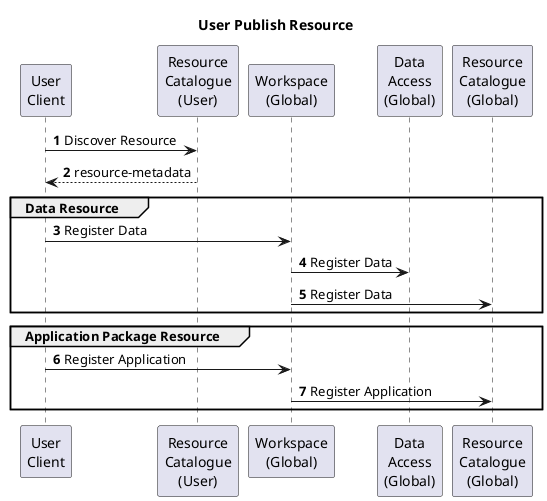 @startuml
title User Publish Resource

participant "User\nClient" as client order 10
participant "Resource\nCatalogue\n(User)" as cat order 20
participant "Workspace\n(Global)" as wsGlobal order 30
participant "Data\nAccess\n(Global)" as dasGlobal order 40
participant "Resource\nCatalogue\n(Global)" as catGlobal order 50

autonumber

client -> cat : Discover Resource
client <-- cat : resource-metadata

group Data Resource
client -> wsGlobal : Register Data
wsGlobal -> dasGlobal : Register Data
wsGlobal -> catGlobal : Register Data
end

group Application Package Resource
client -> wsGlobal : Register Application
wsGlobal -> catGlobal : Register Application
end
@enduml
